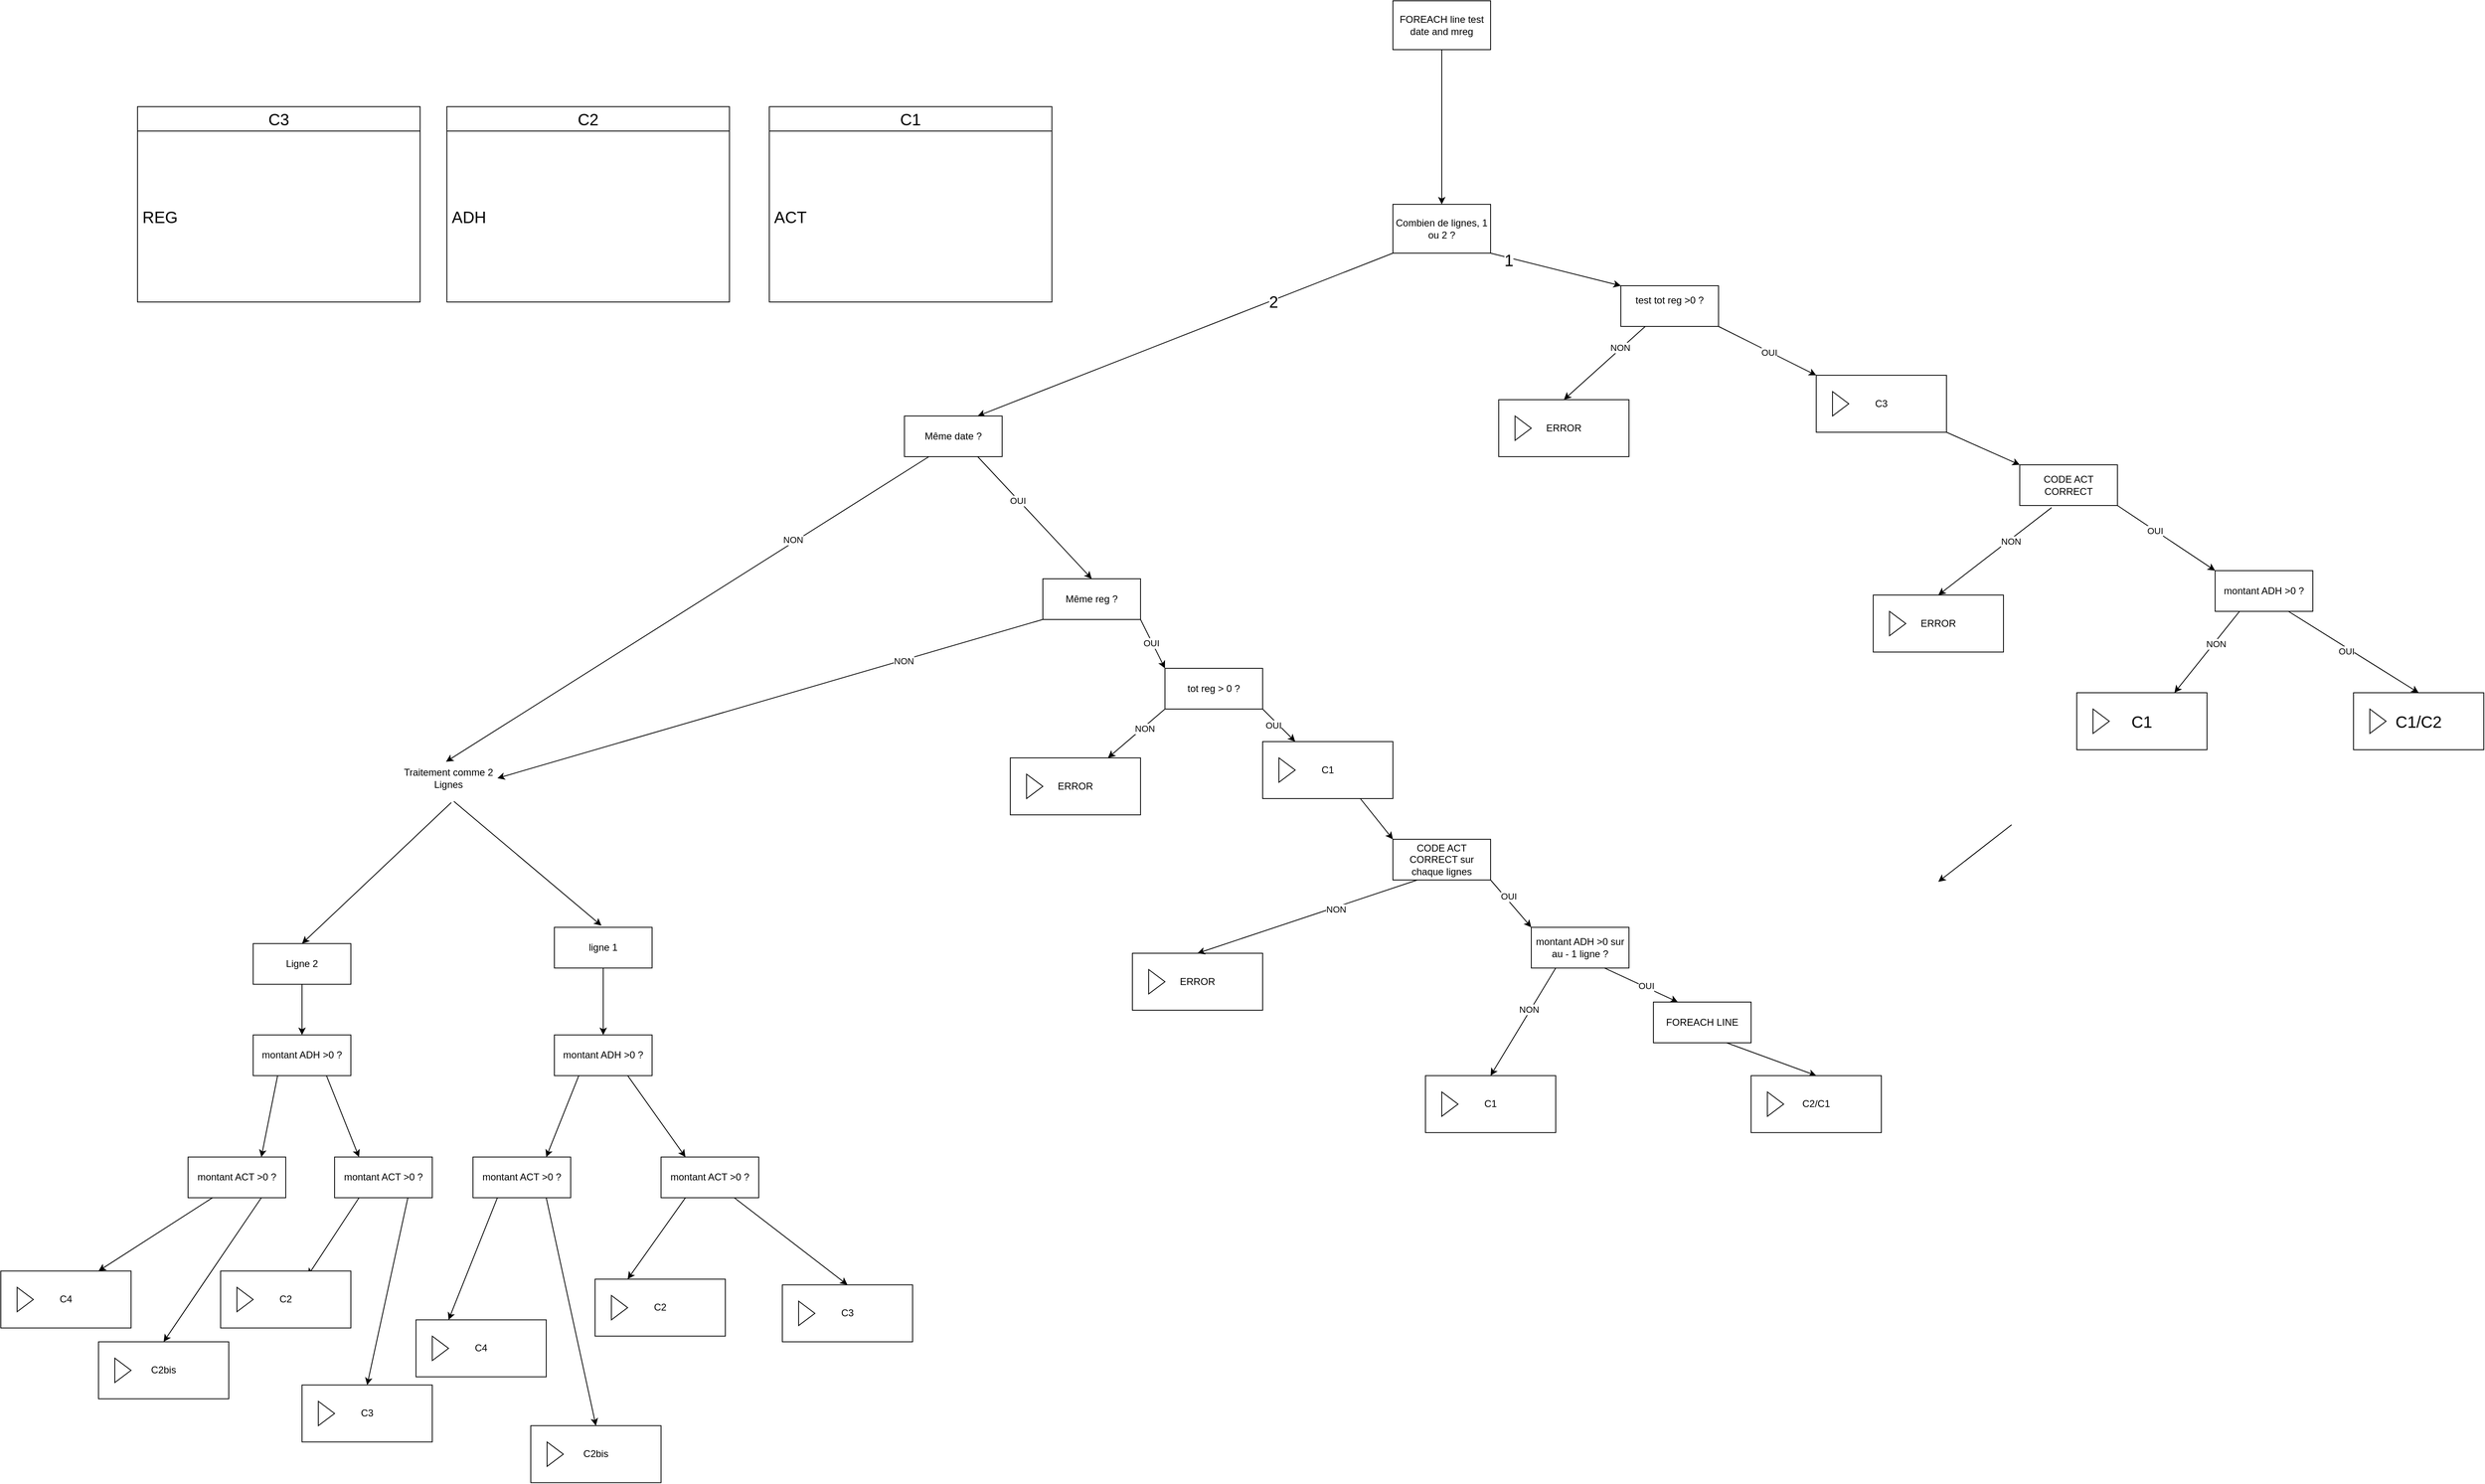 <mxfile version="27.1.6">
  <diagram name="Page-1" id="OEwQ7DR9d7gLu-CYRtbG">
    <mxGraphModel dx="4733" dy="1456" grid="1" gridSize="10" guides="1" tooltips="1" connect="1" arrows="1" fold="1" page="1" pageScale="1" pageWidth="1169" pageHeight="827" background="none" math="0" shadow="0">
      <root>
        <mxCell id="0" />
        <mxCell id="1" parent="0" />
        <mxCell id="BN8fjITRdAaJ6UBTvMnP-1" value="Combien de lignes, 1 ou 2 ?" style="rounded=0;whiteSpace=wrap;html=1;fillColor=default;" parent="1" vertex="1">
          <mxGeometry x="-750" y="-480" width="120" height="60" as="geometry" />
        </mxCell>
        <mxCell id="BN8fjITRdAaJ6UBTvMnP-2" value="" style="endArrow=classic;html=1;rounded=0;exitX=0;exitY=1;exitDx=0;exitDy=0;entryX=0.75;entryY=0;entryDx=0;entryDy=0;" parent="1" source="BN8fjITRdAaJ6UBTvMnP-1" target="BN8fjITRdAaJ6UBTvMnP-6" edge="1">
          <mxGeometry width="50" height="50" relative="1" as="geometry">
            <mxPoint x="-1050" y="-270" as="sourcePoint" />
            <mxPoint x="-340" y="130" as="targetPoint" />
            <Array as="points" />
          </mxGeometry>
        </mxCell>
        <mxCell id="rtwAfSdZ0xiVFZLT_gMv-123" value="2" style="edgeLabel;html=1;align=center;verticalAlign=middle;resizable=0;points=[];fontFamily=Helvetica;fontSize=20;fontColor=default;labelBackgroundColor=default;fillColor=none;gradientColor=none;" vertex="1" connectable="0" parent="BN8fjITRdAaJ6UBTvMnP-2">
          <mxGeometry x="-0.421" y="1" relative="1" as="geometry">
            <mxPoint as="offset" />
          </mxGeometry>
        </mxCell>
        <mxCell id="BN8fjITRdAaJ6UBTvMnP-6" value="Même date ?" style="rounded=0;whiteSpace=wrap;html=1;" parent="1" vertex="1">
          <mxGeometry x="-1350" y="-220" width="120" height="50" as="geometry" />
        </mxCell>
        <mxCell id="BN8fjITRdAaJ6UBTvMnP-13" value="Traitement comme 2 Lignes" style="text;strokeColor=none;fillColor=none;align=center;verticalAlign=middle;spacingLeft=4;spacingRight=4;overflow=hidden;points=[[0,0.5],[1,0.5]];portConstraint=eastwest;rotatable=0;whiteSpace=wrap;html=1;" parent="1" vertex="1">
          <mxGeometry x="-1970" y="200" width="120" height="50" as="geometry" />
        </mxCell>
        <mxCell id="BN8fjITRdAaJ6UBTvMnP-18" value="Même reg ?" style="rounded=0;whiteSpace=wrap;html=1;" parent="1" vertex="1">
          <mxGeometry x="-1180" y="-20" width="120" height="50" as="geometry" />
        </mxCell>
        <mxCell id="BN8fjITRdAaJ6UBTvMnP-23" value="" style="endArrow=classic;html=1;rounded=0;exitX=1;exitY=1;exitDx=0;exitDy=0;entryX=0;entryY=0;entryDx=0;entryDy=0;" parent="1" source="rtwAfSdZ0xiVFZLT_gMv-145" target="BN8fjITRdAaJ6UBTvMnP-106" edge="1">
          <mxGeometry width="50" height="50" relative="1" as="geometry">
            <mxPoint x="-373" y="-280" as="sourcePoint" />
            <mxPoint x="409.36" y="52.2" as="targetPoint" />
          </mxGeometry>
        </mxCell>
        <mxCell id="rtwAfSdZ0xiVFZLT_gMv-154" value="OUI" style="edgeLabel;html=1;align=center;verticalAlign=middle;resizable=0;points=[];fontFamily=Helvetica;fontSize=11;fontColor=default;labelBackgroundColor=default;fillColor=none;gradientColor=none;" vertex="1" connectable="0" parent="BN8fjITRdAaJ6UBTvMnP-23">
          <mxGeometry x="-0.233" relative="1" as="geometry">
            <mxPoint as="offset" />
          </mxGeometry>
        </mxCell>
        <mxCell id="BN8fjITRdAaJ6UBTvMnP-106" value="montant ADH &amp;gt;0 ?" style="rounded=0;whiteSpace=wrap;html=1;" parent="1" vertex="1">
          <mxGeometry x="260.0" y="-30.0" width="120" height="50" as="geometry" />
        </mxCell>
        <mxCell id="BN8fjITRdAaJ6UBTvMnP-147" value="" style="endArrow=classic;html=1;rounded=0;exitX=0.75;exitY=1;exitDx=0;exitDy=0;entryX=0.5;entryY=0;entryDx=0;entryDy=0;" parent="1" source="BN8fjITRdAaJ6UBTvMnP-106" target="BN8fjITRdAaJ6UBTvMnP-216" edge="1">
          <mxGeometry width="50" height="50" relative="1" as="geometry">
            <mxPoint x="920" y="340" as="sourcePoint" />
            <mxPoint x="970" y="367.8" as="targetPoint" />
          </mxGeometry>
        </mxCell>
        <mxCell id="rtwAfSdZ0xiVFZLT_gMv-119" value="OUI" style="edgeLabel;html=1;align=center;verticalAlign=middle;resizable=0;points=[];fontFamily=Helvetica;fontSize=11;fontColor=default;labelBackgroundColor=default;fillColor=none;gradientColor=none;" vertex="1" connectable="0" parent="BN8fjITRdAaJ6UBTvMnP-147">
          <mxGeometry x="-0.085" y="-5" relative="1" as="geometry">
            <mxPoint y="-1" as="offset" />
          </mxGeometry>
        </mxCell>
        <mxCell id="BN8fjITRdAaJ6UBTvMnP-154" value="" style="endArrow=classic;html=1;rounded=0;exitX=0.25;exitY=1;exitDx=0;exitDy=0;entryX=0.75;entryY=0;entryDx=0;entryDy=0;" parent="1" source="BN8fjITRdAaJ6UBTvMnP-106" target="rtwAfSdZ0xiVFZLT_gMv-105" edge="1">
          <mxGeometry width="50" height="50" relative="1" as="geometry">
            <mxPoint x="699.36" y="340" as="sourcePoint" />
            <mxPoint x="660" y="372.2" as="targetPoint" />
          </mxGeometry>
        </mxCell>
        <mxCell id="rtwAfSdZ0xiVFZLT_gMv-118" value="NON" style="edgeLabel;html=1;align=center;verticalAlign=middle;resizable=0;points=[];fontFamily=Helvetica;fontSize=11;fontColor=default;labelBackgroundColor=default;fillColor=none;gradientColor=none;" vertex="1" connectable="0" parent="BN8fjITRdAaJ6UBTvMnP-154">
          <mxGeometry x="-0.22" y="3" relative="1" as="geometry">
            <mxPoint y="-1" as="offset" />
          </mxGeometry>
        </mxCell>
        <mxCell id="BN8fjITRdAaJ6UBTvMnP-164" value="" style="endArrow=classic;html=1;rounded=0;exitX=0.25;exitY=1;exitDx=0;exitDy=0;entryX=0.75;entryY=0;entryDx=0;entryDy=0;" parent="1" source="BN8fjITRdAaJ6UBTvMnP-165" edge="1">
          <mxGeometry width="50" height="50" relative="1" as="geometry">
            <mxPoint x="10" y="282.2" as="sourcePoint" />
            <mxPoint x="-80" y="352.2" as="targetPoint" />
          </mxGeometry>
        </mxCell>
        <mxCell id="BN8fjITRdAaJ6UBTvMnP-194" value="montant ADH &amp;gt;0 sur au - 1 ligne ?" style="rounded=0;whiteSpace=wrap;html=1;" parent="1" vertex="1">
          <mxGeometry x="-580.0" y="408.15" width="120" height="50" as="geometry" />
        </mxCell>
        <mxCell id="BN8fjITRdAaJ6UBTvMnP-195" value="FOREACH LINE" style="rounded=0;whiteSpace=wrap;html=1;" parent="1" vertex="1">
          <mxGeometry x="-430.0" y="500" width="120" height="50" as="geometry" />
        </mxCell>
        <mxCell id="BN8fjITRdAaJ6UBTvMnP-196" value="" style="endArrow=classic;html=1;rounded=0;exitX=0.75;exitY=1;exitDx=0;exitDy=0;entryX=0.25;entryY=0;entryDx=0;entryDy=0;" parent="1" source="BN8fjITRdAaJ6UBTvMnP-194" target="BN8fjITRdAaJ6UBTvMnP-195" edge="1">
          <mxGeometry width="50" height="50" relative="1" as="geometry">
            <mxPoint x="-1070.64" y="477.8" as="sourcePoint" />
            <mxPoint x="-1020.64" y="427.8" as="targetPoint" />
          </mxGeometry>
        </mxCell>
        <mxCell id="rtwAfSdZ0xiVFZLT_gMv-129" value="OUI" style="edgeLabel;html=1;align=center;verticalAlign=middle;resizable=0;points=[];fontFamily=Helvetica;fontSize=11;fontColor=default;labelBackgroundColor=default;fillColor=none;gradientColor=none;" vertex="1" connectable="0" parent="BN8fjITRdAaJ6UBTvMnP-196">
          <mxGeometry x="0.121" y="2" relative="1" as="geometry">
            <mxPoint as="offset" />
          </mxGeometry>
        </mxCell>
        <mxCell id="BN8fjITRdAaJ6UBTvMnP-202" value="" style="endArrow=classic;html=1;rounded=0;exitX=0.25;exitY=1;exitDx=0;exitDy=0;entryX=0.5;entryY=0;entryDx=0;entryDy=0;" parent="1" source="BN8fjITRdAaJ6UBTvMnP-194" target="BN8fjITRdAaJ6UBTvMnP-236" edge="1">
          <mxGeometry width="50" height="50" relative="1" as="geometry">
            <mxPoint x="-870" y="515.6" as="sourcePoint" />
            <mxPoint x="-730" y="400.0" as="targetPoint" />
          </mxGeometry>
        </mxCell>
        <mxCell id="rtwAfSdZ0xiVFZLT_gMv-130" value="NON" style="edgeLabel;html=1;align=center;verticalAlign=middle;resizable=0;points=[];fontFamily=Helvetica;fontSize=11;fontColor=default;labelBackgroundColor=default;fillColor=none;gradientColor=none;" vertex="1" connectable="0" parent="BN8fjITRdAaJ6UBTvMnP-202">
          <mxGeometry x="-0.22" y="-2" relative="1" as="geometry">
            <mxPoint as="offset" />
          </mxGeometry>
        </mxCell>
        <mxCell id="BN8fjITRdAaJ6UBTvMnP-205" value="" style="endArrow=classic;html=1;rounded=0;exitX=0.75;exitY=1;exitDx=0;exitDy=0;entryX=0.5;entryY=0;entryDx=0;entryDy=0;" parent="1" source="BN8fjITRdAaJ6UBTvMnP-195" target="BN8fjITRdAaJ6UBTvMnP-234" edge="1">
          <mxGeometry width="50" height="50" relative="1" as="geometry">
            <mxPoint x="-730" y="605.6" as="sourcePoint" />
            <mxPoint x="-670" y="645.6" as="targetPoint" />
          </mxGeometry>
        </mxCell>
        <mxCell id="BN8fjITRdAaJ6UBTvMnP-214" value="" style="endArrow=classic;html=1;rounded=0;exitX=1;exitY=1;exitDx=0;exitDy=0;entryX=0;entryY=0;entryDx=0;entryDy=0;" parent="1" source="rtwAfSdZ0xiVFZLT_gMv-168" target="BN8fjITRdAaJ6UBTvMnP-194" edge="1">
          <mxGeometry width="50" height="50" relative="1" as="geometry">
            <mxPoint x="-700" y="300" as="sourcePoint" />
            <mxPoint x="-520" y="180" as="targetPoint" />
          </mxGeometry>
        </mxCell>
        <mxCell id="rtwAfSdZ0xiVFZLT_gMv-176" value="OUI" style="edgeLabel;html=1;align=center;verticalAlign=middle;resizable=0;points=[];fontFamily=Helvetica;fontSize=11;fontColor=default;labelBackgroundColor=default;fillColor=none;gradientColor=none;" vertex="1" connectable="0" parent="BN8fjITRdAaJ6UBTvMnP-214">
          <mxGeometry x="-0.245" y="4" relative="1" as="geometry">
            <mxPoint as="offset" />
          </mxGeometry>
        </mxCell>
        <mxCell id="BN8fjITRdAaJ6UBTvMnP-216" value="&lt;font style=&quot;font-size: 20px;&quot;&gt;C1/C2&lt;/font&gt;" style="html=1;whiteSpace=wrap;container=1;recursiveResize=0;collapsible=0;" parent="1" vertex="1">
          <mxGeometry x="430" y="120.0" width="160" height="70" as="geometry" />
        </mxCell>
        <mxCell id="BN8fjITRdAaJ6UBTvMnP-217" value="" style="triangle;html=1;whiteSpace=wrap;" parent="BN8fjITRdAaJ6UBTvMnP-216" vertex="1">
          <mxGeometry x="20" y="20" width="20" height="30" as="geometry" />
        </mxCell>
        <mxCell id="BN8fjITRdAaJ6UBTvMnP-234" value="C2/C1" style="html=1;whiteSpace=wrap;container=1;recursiveResize=0;collapsible=0;" parent="1" vertex="1">
          <mxGeometry x="-310" y="590.35" width="160" height="70" as="geometry" />
        </mxCell>
        <mxCell id="BN8fjITRdAaJ6UBTvMnP-235" value="" style="triangle;html=1;whiteSpace=wrap;" parent="BN8fjITRdAaJ6UBTvMnP-234" vertex="1">
          <mxGeometry x="20" y="20" width="20" height="30" as="geometry" />
        </mxCell>
        <mxCell id="BN8fjITRdAaJ6UBTvMnP-236" value="C1" style="html=1;whiteSpace=wrap;container=1;recursiveResize=0;collapsible=0;" parent="1" vertex="1">
          <mxGeometry x="-710" y="590.35" width="160" height="70" as="geometry" />
        </mxCell>
        <mxCell id="BN8fjITRdAaJ6UBTvMnP-237" value="" style="triangle;html=1;whiteSpace=wrap;" parent="BN8fjITRdAaJ6UBTvMnP-236" vertex="1">
          <mxGeometry x="20" y="20" width="20" height="30" as="geometry" />
        </mxCell>
        <mxCell id="BN8fjITRdAaJ6UBTvMnP-275" value="" style="endArrow=classic;html=1;rounded=0;exitX=0.75;exitY=1;exitDx=0;exitDy=0;entryX=0.5;entryY=0;entryDx=0;entryDy=0;" parent="1" source="BN8fjITRdAaJ6UBTvMnP-6" target="BN8fjITRdAaJ6UBTvMnP-18" edge="1">
          <mxGeometry width="50" height="50" relative="1" as="geometry">
            <mxPoint x="-2010" y="52" as="sourcePoint" />
            <mxPoint x="-1570" y="77.2" as="targetPoint" />
          </mxGeometry>
        </mxCell>
        <mxCell id="rtwAfSdZ0xiVFZLT_gMv-165" value="OUI" style="edgeLabel;html=1;align=center;verticalAlign=middle;resizable=0;points=[];fontFamily=Helvetica;fontSize=11;fontColor=default;labelBackgroundColor=default;fillColor=none;gradientColor=none;" vertex="1" connectable="0" parent="BN8fjITRdAaJ6UBTvMnP-275">
          <mxGeometry x="-0.299" y="-1" relative="1" as="geometry">
            <mxPoint as="offset" />
          </mxGeometry>
        </mxCell>
        <mxCell id="rtwAfSdZ0xiVFZLT_gMv-2" value="" style="endArrow=classic;html=1;rounded=0;exitX=0;exitY=1;exitDx=0;exitDy=0;entryX=1;entryY=0.5;entryDx=0;entryDy=0;" edge="1" parent="1" source="BN8fjITRdAaJ6UBTvMnP-18" target="BN8fjITRdAaJ6UBTvMnP-13">
          <mxGeometry width="50" height="50" relative="1" as="geometry">
            <mxPoint x="-1090" y="190" as="sourcePoint" />
            <mxPoint x="-1980.96" y="210.02" as="targetPoint" />
          </mxGeometry>
        </mxCell>
        <mxCell id="rtwAfSdZ0xiVFZLT_gMv-128" value="NON" style="edgeLabel;html=1;align=center;verticalAlign=middle;resizable=0;points=[];fontFamily=Helvetica;fontSize=11;fontColor=default;labelBackgroundColor=default;fillColor=none;gradientColor=none;" vertex="1" connectable="0" parent="rtwAfSdZ0xiVFZLT_gMv-2">
          <mxGeometry x="-0.488" y="1" relative="1" as="geometry">
            <mxPoint as="offset" />
          </mxGeometry>
        </mxCell>
        <mxCell id="rtwAfSdZ0xiVFZLT_gMv-44" value="" style="endArrow=classic;html=1;rounded=0;entryX=0.482;entryY=-0.041;entryDx=0;entryDy=0;entryPerimeter=0;exitX=0.554;exitY=1.068;exitDx=0;exitDy=0;exitPerimeter=0;" edge="1" parent="1" target="rtwAfSdZ0xiVFZLT_gMv-62" source="BN8fjITRdAaJ6UBTvMnP-13">
          <mxGeometry width="50" height="50" relative="1" as="geometry">
            <mxPoint x="-1308.2" y="283.75" as="sourcePoint" />
            <mxPoint x="-1890" y="300.35" as="targetPoint" />
          </mxGeometry>
        </mxCell>
        <mxCell id="rtwAfSdZ0xiVFZLT_gMv-45" value="montant ADH &amp;gt;0 ?" style="rounded=0;whiteSpace=wrap;html=1;" vertex="1" parent="1">
          <mxGeometry x="-1780" y="540.35" width="120" height="50" as="geometry" />
        </mxCell>
        <mxCell id="rtwAfSdZ0xiVFZLT_gMv-46" value="&lt;div&gt;montant ACT &amp;gt;0 ?&lt;/div&gt;" style="rounded=0;whiteSpace=wrap;html=1;" vertex="1" parent="1">
          <mxGeometry x="-1649" y="690.35" width="120" height="50" as="geometry" />
        </mxCell>
        <mxCell id="rtwAfSdZ0xiVFZLT_gMv-47" value="" style="endArrow=classic;html=1;rounded=0;exitX=0.75;exitY=1;exitDx=0;exitDy=0;entryX=0.25;entryY=0;entryDx=0;entryDy=0;" edge="1" parent="1" source="rtwAfSdZ0xiVFZLT_gMv-45" target="rtwAfSdZ0xiVFZLT_gMv-46">
          <mxGeometry width="50" height="50" relative="1" as="geometry">
            <mxPoint x="-1761" y="1205.95" as="sourcePoint" />
            <mxPoint x="-1711" y="1155.95" as="targetPoint" />
          </mxGeometry>
        </mxCell>
        <mxCell id="rtwAfSdZ0xiVFZLT_gMv-48" value="" style="endArrow=classic;html=1;rounded=0;exitX=0.75;exitY=1;exitDx=0;exitDy=0;entryX=0.5;entryY=0;entryDx=0;entryDy=0;" edge="1" parent="1" source="rtwAfSdZ0xiVFZLT_gMv-46" target="rtwAfSdZ0xiVFZLT_gMv-54">
          <mxGeometry width="50" height="50" relative="1" as="geometry">
            <mxPoint x="-1450.0" y="1165.95" as="sourcePoint" />
            <mxPoint x="-1320" y="1140.35" as="targetPoint" />
          </mxGeometry>
        </mxCell>
        <mxCell id="rtwAfSdZ0xiVFZLT_gMv-49" value="" style="endArrow=classic;html=1;rounded=0;exitX=0.25;exitY=1;exitDx=0;exitDy=0;entryX=0.25;entryY=0;entryDx=0;entryDy=0;" edge="1" parent="1" source="rtwAfSdZ0xiVFZLT_gMv-46" target="rtwAfSdZ0xiVFZLT_gMv-56">
          <mxGeometry width="50" height="50" relative="1" as="geometry">
            <mxPoint x="-1571" y="1178.15" as="sourcePoint" />
            <mxPoint x="-1490" y="1120.35" as="targetPoint" />
          </mxGeometry>
        </mxCell>
        <mxCell id="rtwAfSdZ0xiVFZLT_gMv-50" value="&lt;div&gt;montant ACT &amp;gt;0 ?&lt;/div&gt;" style="rounded=0;whiteSpace=wrap;html=1;" vertex="1" parent="1">
          <mxGeometry x="-1880" y="690.35" width="120" height="50" as="geometry" />
        </mxCell>
        <mxCell id="rtwAfSdZ0xiVFZLT_gMv-51" value="" style="endArrow=classic;html=1;rounded=0;exitX=0.75;exitY=1;exitDx=0;exitDy=0;entryX=0.5;entryY=0;entryDx=0;entryDy=0;" edge="1" parent="1" source="rtwAfSdZ0xiVFZLT_gMv-50" target="rtwAfSdZ0xiVFZLT_gMv-58">
          <mxGeometry width="50" height="50" relative="1" as="geometry">
            <mxPoint x="-1711" y="1205.95" as="sourcePoint" />
            <mxPoint x="-1660" y="1170.35" as="targetPoint" />
          </mxGeometry>
        </mxCell>
        <mxCell id="rtwAfSdZ0xiVFZLT_gMv-52" value="" style="endArrow=classic;html=1;rounded=0;exitX=0.25;exitY=1;exitDx=0;exitDy=0;entryX=0.25;entryY=0;entryDx=0;entryDy=0;" edge="1" parent="1" source="rtwAfSdZ0xiVFZLT_gMv-50" target="rtwAfSdZ0xiVFZLT_gMv-60">
          <mxGeometry width="50" height="50" relative="1" as="geometry">
            <mxPoint x="-1821" y="1178.15" as="sourcePoint" />
            <mxPoint x="-1840" y="1180.35" as="targetPoint" />
          </mxGeometry>
        </mxCell>
        <mxCell id="rtwAfSdZ0xiVFZLT_gMv-53" value="" style="endArrow=classic;html=1;rounded=0;exitX=0.25;exitY=1;exitDx=0;exitDy=0;entryX=0.75;entryY=0;entryDx=0;entryDy=0;" edge="1" parent="1" source="rtwAfSdZ0xiVFZLT_gMv-45" target="rtwAfSdZ0xiVFZLT_gMv-50">
          <mxGeometry width="50" height="50" relative="1" as="geometry">
            <mxPoint x="-1690" y="1058.15" as="sourcePoint" />
            <mxPoint x="-1730" y="1166.15" as="targetPoint" />
          </mxGeometry>
        </mxCell>
        <mxCell id="rtwAfSdZ0xiVFZLT_gMv-54" value="C3" style="html=1;whiteSpace=wrap;container=1;recursiveResize=0;collapsible=0;" vertex="1" parent="1">
          <mxGeometry x="-1500" y="847.35" width="160" height="70" as="geometry" />
        </mxCell>
        <mxCell id="rtwAfSdZ0xiVFZLT_gMv-55" value="" style="triangle;html=1;whiteSpace=wrap;" vertex="1" parent="rtwAfSdZ0xiVFZLT_gMv-54">
          <mxGeometry x="20" y="20" width="20" height="30" as="geometry" />
        </mxCell>
        <mxCell id="rtwAfSdZ0xiVFZLT_gMv-56" value="C2" style="html=1;whiteSpace=wrap;container=1;recursiveResize=0;collapsible=0;" vertex="1" parent="1">
          <mxGeometry x="-1730" y="840.35" width="160" height="70" as="geometry" />
        </mxCell>
        <mxCell id="rtwAfSdZ0xiVFZLT_gMv-57" value="" style="triangle;html=1;whiteSpace=wrap;" vertex="1" parent="rtwAfSdZ0xiVFZLT_gMv-56">
          <mxGeometry x="20" y="20" width="20" height="30" as="geometry" />
        </mxCell>
        <mxCell id="rtwAfSdZ0xiVFZLT_gMv-58" value="C2bis" style="html=1;whiteSpace=wrap;container=1;recursiveResize=0;collapsible=0;" vertex="1" parent="1">
          <mxGeometry x="-1809" y="1020.35" width="160" height="70" as="geometry" />
        </mxCell>
        <mxCell id="rtwAfSdZ0xiVFZLT_gMv-59" value="" style="triangle;html=1;whiteSpace=wrap;" vertex="1" parent="rtwAfSdZ0xiVFZLT_gMv-58">
          <mxGeometry x="20" y="20" width="20" height="30" as="geometry" />
        </mxCell>
        <mxCell id="rtwAfSdZ0xiVFZLT_gMv-60" value="C4" style="html=1;whiteSpace=wrap;container=1;recursiveResize=0;collapsible=0;" vertex="1" parent="1">
          <mxGeometry x="-1950" y="890.35" width="160" height="70" as="geometry" />
        </mxCell>
        <mxCell id="rtwAfSdZ0xiVFZLT_gMv-61" value="" style="triangle;html=1;whiteSpace=wrap;" vertex="1" parent="rtwAfSdZ0xiVFZLT_gMv-60">
          <mxGeometry x="20" y="20" width="20" height="30" as="geometry" />
        </mxCell>
        <mxCell id="rtwAfSdZ0xiVFZLT_gMv-62" value="ligne 1" style="rounded=0;whiteSpace=wrap;html=1;" vertex="1" parent="1">
          <mxGeometry x="-1780" y="408.15" width="120" height="50" as="geometry" />
        </mxCell>
        <mxCell id="rtwAfSdZ0xiVFZLT_gMv-63" value="Ligne 2" style="rounded=0;whiteSpace=wrap;html=1;" vertex="1" parent="1">
          <mxGeometry x="-2150" y="428.15" width="120" height="50" as="geometry" />
        </mxCell>
        <mxCell id="rtwAfSdZ0xiVFZLT_gMv-64" value="" style="endArrow=classic;html=1;rounded=0;exitX=0.528;exitY=1.098;exitDx=0;exitDy=0;entryX=0.5;entryY=0;entryDx=0;entryDy=0;exitPerimeter=0;" edge="1" parent="1" target="rtwAfSdZ0xiVFZLT_gMv-63" source="BN8fjITRdAaJ6UBTvMnP-13">
          <mxGeometry width="50" height="50" relative="1" as="geometry">
            <mxPoint x="-1311.2" y="282.2" as="sourcePoint" />
            <mxPoint x="-1990" y="372.55" as="targetPoint" />
          </mxGeometry>
        </mxCell>
        <mxCell id="rtwAfSdZ0xiVFZLT_gMv-65" value="" style="endArrow=classic;html=1;rounded=0;exitX=0.5;exitY=1;exitDx=0;exitDy=0;entryX=0.5;entryY=0;entryDx=0;entryDy=0;" edge="1" parent="1" source="rtwAfSdZ0xiVFZLT_gMv-62" target="rtwAfSdZ0xiVFZLT_gMv-45">
          <mxGeometry width="50" height="50" relative="1" as="geometry">
            <mxPoint x="-1798" y="490.35" as="sourcePoint" />
            <mxPoint x="-1890" y="560.35" as="targetPoint" />
          </mxGeometry>
        </mxCell>
        <mxCell id="rtwAfSdZ0xiVFZLT_gMv-66" value="" style="endArrow=classic;html=1;rounded=0;exitX=0.5;exitY=1;exitDx=0;exitDy=0;entryX=0.5;entryY=0;entryDx=0;entryDy=0;" edge="1" parent="1" source="rtwAfSdZ0xiVFZLT_gMv-63" target="rtwAfSdZ0xiVFZLT_gMv-67">
          <mxGeometry width="50" height="50" relative="1" as="geometry">
            <mxPoint x="-2018" y="488.15" as="sourcePoint" />
            <mxPoint x="-2090" y="558.15" as="targetPoint" />
          </mxGeometry>
        </mxCell>
        <mxCell id="rtwAfSdZ0xiVFZLT_gMv-67" value="montant ADH &amp;gt;0 ?" style="rounded=0;whiteSpace=wrap;html=1;" vertex="1" parent="1">
          <mxGeometry x="-2150" y="540.35" width="120" height="50" as="geometry" />
        </mxCell>
        <mxCell id="rtwAfSdZ0xiVFZLT_gMv-68" value="&lt;div&gt;montant ACT &amp;gt;0 ?&lt;/div&gt;" style="rounded=0;whiteSpace=wrap;html=1;" vertex="1" parent="1">
          <mxGeometry x="-2050" y="690.35" width="120" height="50" as="geometry" />
        </mxCell>
        <mxCell id="rtwAfSdZ0xiVFZLT_gMv-69" value="" style="endArrow=classic;html=1;rounded=0;exitX=0.75;exitY=1;exitDx=0;exitDy=0;entryX=0.25;entryY=0;entryDx=0;entryDy=0;" edge="1" parent="1" source="rtwAfSdZ0xiVFZLT_gMv-67" target="rtwAfSdZ0xiVFZLT_gMv-68">
          <mxGeometry width="50" height="50" relative="1" as="geometry">
            <mxPoint x="-2241" y="1385.95" as="sourcePoint" />
            <mxPoint x="-2191" y="1335.95" as="targetPoint" />
          </mxGeometry>
        </mxCell>
        <mxCell id="rtwAfSdZ0xiVFZLT_gMv-70" value="" style="endArrow=classic;html=1;rounded=0;exitX=0.75;exitY=1;exitDx=0;exitDy=0;entryX=0.5;entryY=0;entryDx=0;entryDy=0;" edge="1" parent="1" source="rtwAfSdZ0xiVFZLT_gMv-68" target="rtwAfSdZ0xiVFZLT_gMv-76">
          <mxGeometry width="50" height="50" relative="1" as="geometry">
            <mxPoint x="-1930.0" y="1345.95" as="sourcePoint" />
            <mxPoint x="-1800" y="1320.35" as="targetPoint" />
          </mxGeometry>
        </mxCell>
        <mxCell id="rtwAfSdZ0xiVFZLT_gMv-71" value="" style="endArrow=classic;html=1;rounded=0;exitX=0.25;exitY=1;exitDx=0;exitDy=0;entryX=0.67;entryY=0.081;entryDx=0;entryDy=0;entryPerimeter=0;" edge="1" parent="1" source="rtwAfSdZ0xiVFZLT_gMv-68" target="rtwAfSdZ0xiVFZLT_gMv-78">
          <mxGeometry width="50" height="50" relative="1" as="geometry">
            <mxPoint x="-2051" y="1358.15" as="sourcePoint" />
            <mxPoint x="-1970" y="1300.35" as="targetPoint" />
          </mxGeometry>
        </mxCell>
        <mxCell id="rtwAfSdZ0xiVFZLT_gMv-72" value="&lt;div&gt;montant ACT &amp;gt;0 ?&lt;/div&gt;" style="rounded=0;whiteSpace=wrap;html=1;" vertex="1" parent="1">
          <mxGeometry x="-2230" y="690.35" width="120" height="50" as="geometry" />
        </mxCell>
        <mxCell id="rtwAfSdZ0xiVFZLT_gMv-73" value="" style="endArrow=classic;html=1;rounded=0;exitX=0.75;exitY=1;exitDx=0;exitDy=0;entryX=0.5;entryY=0;entryDx=0;entryDy=0;" edge="1" parent="1" source="rtwAfSdZ0xiVFZLT_gMv-72" target="rtwAfSdZ0xiVFZLT_gMv-80">
          <mxGeometry width="50" height="50" relative="1" as="geometry">
            <mxPoint x="-2191" y="1385.95" as="sourcePoint" />
            <mxPoint x="-2140" y="1350.35" as="targetPoint" />
          </mxGeometry>
        </mxCell>
        <mxCell id="rtwAfSdZ0xiVFZLT_gMv-74" value="" style="endArrow=classic;html=1;rounded=0;exitX=0.25;exitY=1;exitDx=0;exitDy=0;entryX=0.75;entryY=0;entryDx=0;entryDy=0;" edge="1" parent="1" source="rtwAfSdZ0xiVFZLT_gMv-72" target="rtwAfSdZ0xiVFZLT_gMv-82">
          <mxGeometry width="50" height="50" relative="1" as="geometry">
            <mxPoint x="-2301" y="1358.15" as="sourcePoint" />
            <mxPoint x="-2320" y="1360.35" as="targetPoint" />
          </mxGeometry>
        </mxCell>
        <mxCell id="rtwAfSdZ0xiVFZLT_gMv-75" value="" style="endArrow=classic;html=1;rounded=0;exitX=0.25;exitY=1;exitDx=0;exitDy=0;entryX=0.75;entryY=0;entryDx=0;entryDy=0;" edge="1" parent="1" source="rtwAfSdZ0xiVFZLT_gMv-67" target="rtwAfSdZ0xiVFZLT_gMv-72">
          <mxGeometry width="50" height="50" relative="1" as="geometry">
            <mxPoint x="-2170" y="1238.15" as="sourcePoint" />
            <mxPoint x="-2210" y="1346.15" as="targetPoint" />
          </mxGeometry>
        </mxCell>
        <mxCell id="rtwAfSdZ0xiVFZLT_gMv-76" value="C3" style="html=1;whiteSpace=wrap;container=1;recursiveResize=0;collapsible=0;" vertex="1" parent="1">
          <mxGeometry x="-2090" y="970.35" width="160" height="70" as="geometry" />
        </mxCell>
        <mxCell id="rtwAfSdZ0xiVFZLT_gMv-77" value="" style="triangle;html=1;whiteSpace=wrap;" vertex="1" parent="rtwAfSdZ0xiVFZLT_gMv-76">
          <mxGeometry x="20" y="20" width="20" height="30" as="geometry" />
        </mxCell>
        <mxCell id="rtwAfSdZ0xiVFZLT_gMv-78" value="C2" style="html=1;whiteSpace=wrap;container=1;recursiveResize=0;collapsible=0;" vertex="1" parent="1">
          <mxGeometry x="-2190" y="830.35" width="160" height="70" as="geometry" />
        </mxCell>
        <mxCell id="rtwAfSdZ0xiVFZLT_gMv-79" value="" style="triangle;html=1;whiteSpace=wrap;" vertex="1" parent="rtwAfSdZ0xiVFZLT_gMv-78">
          <mxGeometry x="20" y="20" width="20" height="30" as="geometry" />
        </mxCell>
        <mxCell id="rtwAfSdZ0xiVFZLT_gMv-80" value="C2bis" style="html=1;whiteSpace=wrap;container=1;recursiveResize=0;collapsible=0;" vertex="1" parent="1">
          <mxGeometry x="-2340" y="917.35" width="160" height="70" as="geometry" />
        </mxCell>
        <mxCell id="rtwAfSdZ0xiVFZLT_gMv-81" value="" style="triangle;html=1;whiteSpace=wrap;" vertex="1" parent="rtwAfSdZ0xiVFZLT_gMv-80">
          <mxGeometry x="20" y="20" width="20" height="30" as="geometry" />
        </mxCell>
        <mxCell id="rtwAfSdZ0xiVFZLT_gMv-82" value="C4" style="html=1;whiteSpace=wrap;container=1;recursiveResize=0;collapsible=0;" vertex="1" parent="1">
          <mxGeometry x="-2460" y="830.35" width="160" height="70" as="geometry" />
        </mxCell>
        <mxCell id="rtwAfSdZ0xiVFZLT_gMv-83" value="" style="triangle;html=1;whiteSpace=wrap;" vertex="1" parent="rtwAfSdZ0xiVFZLT_gMv-82">
          <mxGeometry x="20" y="20" width="20" height="30" as="geometry" />
        </mxCell>
        <mxCell id="rtwAfSdZ0xiVFZLT_gMv-100" value="ERROR" style="html=1;whiteSpace=wrap;container=1;recursiveResize=0;collapsible=0;" vertex="1" parent="1">
          <mxGeometry x="-160" width="160" height="70" as="geometry" />
        </mxCell>
        <mxCell id="rtwAfSdZ0xiVFZLT_gMv-101" value="" style="triangle;html=1;whiteSpace=wrap;" vertex="1" parent="rtwAfSdZ0xiVFZLT_gMv-100">
          <mxGeometry x="20" y="20" width="20" height="30" as="geometry" />
        </mxCell>
        <mxCell id="rtwAfSdZ0xiVFZLT_gMv-105" value="&lt;div&gt;&lt;font style=&quot;font-size: 20px;&quot;&gt;C1&lt;/font&gt;&lt;/div&gt;" style="html=1;whiteSpace=wrap;container=1;recursiveResize=0;collapsible=0;" vertex="1" parent="1">
          <mxGeometry x="90" y="120" width="160" height="70" as="geometry" />
        </mxCell>
        <mxCell id="rtwAfSdZ0xiVFZLT_gMv-106" value="" style="triangle;html=1;whiteSpace=wrap;" vertex="1" parent="rtwAfSdZ0xiVFZLT_gMv-105">
          <mxGeometry x="20" y="20" width="20" height="30" as="geometry" />
        </mxCell>
        <mxCell id="rtwAfSdZ0xiVFZLT_gMv-141" style="edgeStyle=orthogonalEdgeStyle;rounded=0;orthogonalLoop=1;jettySize=auto;html=1;exitX=0.5;exitY=1;exitDx=0;exitDy=0;entryX=0.5;entryY=0;entryDx=0;entryDy=0;fontFamily=Helvetica;fontSize=11;fontColor=default;labelBackgroundColor=default;resizable=0;" edge="1" parent="1" source="rtwAfSdZ0xiVFZLT_gMv-124" target="BN8fjITRdAaJ6UBTvMnP-1">
          <mxGeometry relative="1" as="geometry" />
        </mxCell>
        <mxCell id="rtwAfSdZ0xiVFZLT_gMv-124" value="FOREACH line test date and mreg" style="rounded=0;whiteSpace=wrap;html=1;fillColor=default;" vertex="1" parent="1">
          <mxGeometry x="-750" y="-730" width="120" height="60" as="geometry" />
        </mxCell>
        <mxCell id="rtwAfSdZ0xiVFZLT_gMv-139" value="" style="endArrow=classic;html=1;rounded=0;exitX=1;exitY=1;exitDx=0;exitDy=0;entryX=0;entryY=0;entryDx=0;entryDy=0;" edge="1" parent="1" source="BN8fjITRdAaJ6UBTvMnP-1" target="rtwAfSdZ0xiVFZLT_gMv-137">
          <mxGeometry width="50" height="50" relative="1" as="geometry">
            <mxPoint x="-630" y="-420" as="sourcePoint" />
            <mxPoint x="730" y="238" as="targetPoint" />
          </mxGeometry>
        </mxCell>
        <mxCell id="rtwAfSdZ0xiVFZLT_gMv-140" value="&lt;div&gt;1&lt;/div&gt;" style="edgeLabel;html=1;align=center;verticalAlign=middle;resizable=0;points=[];fontFamily=Helvetica;fontSize=20;fontColor=default;labelBackgroundColor=default;fillColor=none;gradientColor=none;" vertex="1" connectable="0" parent="rtwAfSdZ0xiVFZLT_gMv-139">
          <mxGeometry x="-0.729" y="-2" relative="1" as="geometry">
            <mxPoint as="offset" />
          </mxGeometry>
        </mxCell>
        <mxCell id="rtwAfSdZ0xiVFZLT_gMv-137" value="&lt;div&gt;test tot reg &amp;gt;0 ?&lt;/div&gt;&lt;div&gt;&lt;br&gt;&lt;/div&gt;" style="rounded=0;whiteSpace=wrap;html=1;" vertex="1" parent="1">
          <mxGeometry x="-470" y="-380" width="120" height="50" as="geometry" />
        </mxCell>
        <mxCell id="rtwAfSdZ0xiVFZLT_gMv-146" value="" style="endArrow=classic;html=1;rounded=0;exitX=1;exitY=1;exitDx=0;exitDy=0;entryX=0;entryY=0;entryDx=0;entryDy=0;" edge="1" parent="1" source="rtwAfSdZ0xiVFZLT_gMv-157" target="rtwAfSdZ0xiVFZLT_gMv-145">
          <mxGeometry width="50" height="50" relative="1" as="geometry">
            <mxPoint x="-210" y="-210" as="sourcePoint" />
            <mxPoint x="730" y="238" as="targetPoint" />
          </mxGeometry>
        </mxCell>
        <mxCell id="rtwAfSdZ0xiVFZLT_gMv-145" value="CODE ACT CORRECT" style="rounded=0;whiteSpace=wrap;html=1;" vertex="1" parent="1">
          <mxGeometry x="20" y="-160" width="120" height="50" as="geometry" />
        </mxCell>
        <mxCell id="rtwAfSdZ0xiVFZLT_gMv-148" value="" style="endArrow=classic;html=1;rounded=0;exitX=0.326;exitY=1.051;exitDx=0;exitDy=0;entryX=0.5;entryY=0;entryDx=0;entryDy=0;exitPerimeter=0;" edge="1" parent="1" source="rtwAfSdZ0xiVFZLT_gMv-145" target="rtwAfSdZ0xiVFZLT_gMv-100">
          <mxGeometry width="50" height="50" relative="1" as="geometry">
            <mxPoint x="230" y="150" as="sourcePoint" />
            <mxPoint x="670" y="358" as="targetPoint" />
          </mxGeometry>
        </mxCell>
        <mxCell id="rtwAfSdZ0xiVFZLT_gMv-153" value="NON" style="edgeLabel;html=1;align=center;verticalAlign=middle;resizable=0;points=[];fontFamily=Helvetica;fontSize=11;fontColor=default;labelBackgroundColor=default;fillColor=none;gradientColor=none;" vertex="1" connectable="0" parent="rtwAfSdZ0xiVFZLT_gMv-148">
          <mxGeometry x="-0.253" y="2" relative="1" as="geometry">
            <mxPoint as="offset" />
          </mxGeometry>
        </mxCell>
        <mxCell id="rtwAfSdZ0xiVFZLT_gMv-149" value="ERROR" style="html=1;whiteSpace=wrap;container=1;recursiveResize=0;collapsible=0;" vertex="1" parent="1">
          <mxGeometry x="-620" y="-240" width="160" height="70" as="geometry" />
        </mxCell>
        <mxCell id="rtwAfSdZ0xiVFZLT_gMv-150" value="" style="triangle;html=1;whiteSpace=wrap;" vertex="1" parent="rtwAfSdZ0xiVFZLT_gMv-149">
          <mxGeometry x="20" y="20" width="20" height="30" as="geometry" />
        </mxCell>
        <mxCell id="rtwAfSdZ0xiVFZLT_gMv-151" value="" style="endArrow=classic;html=1;rounded=0;exitX=0.25;exitY=1;exitDx=0;exitDy=0;entryX=0.5;entryY=0;entryDx=0;entryDy=0;" edge="1" parent="1" source="rtwAfSdZ0xiVFZLT_gMv-137" target="rtwAfSdZ0xiVFZLT_gMv-149">
          <mxGeometry width="50" height="50" relative="1" as="geometry">
            <mxPoint x="-210" y="-70" as="sourcePoint" />
            <mxPoint x="170" y="120" as="targetPoint" />
          </mxGeometry>
        </mxCell>
        <mxCell id="rtwAfSdZ0xiVFZLT_gMv-152" value="NON" style="edgeLabel;html=1;align=center;verticalAlign=middle;resizable=0;points=[];fontFamily=Helvetica;fontSize=11;fontColor=default;labelBackgroundColor=default;fillColor=none;gradientColor=none;" vertex="1" connectable="0" parent="rtwAfSdZ0xiVFZLT_gMv-151">
          <mxGeometry x="-0.406" y="-2" relative="1" as="geometry">
            <mxPoint as="offset" />
          </mxGeometry>
        </mxCell>
        <mxCell id="BN8fjITRdAaJ6UBTvMnP-277" value="&lt;font style=&quot;font-size: 20px;&quot;&gt;C2&lt;/font&gt;" style="swimlane;fontStyle=0;childLayout=stackLayout;horizontal=1;startSize=30;horizontalStack=0;resizeParent=1;resizeParentMax=0;resizeLast=0;collapsible=1;marginBottom=0;whiteSpace=wrap;html=1;arcSize=20;autosize=0;autosizeGrid=1;fixedWidth=0;container=0;" parent="1" vertex="1">
          <mxGeometry x="-1912.06" y="-600" width="347.126" height="240" as="geometry" />
        </mxCell>
        <mxCell id="BN8fjITRdAaJ6UBTvMnP-278" value="&lt;font style=&quot;font-size: 20px;&quot;&gt;ADH&lt;span style=&quot;white-space: pre;&quot;&gt;&#x9;&lt;/span&gt;&lt;/font&gt;" style="text;strokeColor=none;fillColor=none;align=left;verticalAlign=middle;spacingLeft=4;spacingRight=4;overflow=hidden;points=[[0,0.5],[1,0.5]];portConstraint=eastwest;rotatable=0;whiteSpace=wrap;html=1;arcSize=20;autosize=0;autosizeGrid=1;fixedWidth=0;container=0;" parent="BN8fjITRdAaJ6UBTvMnP-277" vertex="1">
          <mxGeometry y="30" width="347.126" height="210" as="geometry" />
        </mxCell>
        <mxCell id="BN8fjITRdAaJ6UBTvMnP-281" value="&lt;font style=&quot;font-size: 20px;&quot;&gt;C1&lt;/font&gt;" style="swimlane;fontStyle=0;childLayout=stackLayout;horizontal=1;startSize=30;horizontalStack=0;resizeParent=1;resizeParentMax=0;resizeLast=0;collapsible=1;marginBottom=0;whiteSpace=wrap;html=1;direction=east;arcSize=20;autosize=0;autosizeGrid=1;fixedWidth=0;container=0;" parent="1" vertex="1">
          <mxGeometry x="-1516.001" y="-600" width="347.126" height="240" as="geometry">
            <mxRectangle x="850" y="930" width="70" height="40" as="alternateBounds" />
          </mxGeometry>
        </mxCell>
        <mxCell id="BN8fjITRdAaJ6UBTvMnP-285" value="&lt;font style=&quot;font-size: 20px;&quot;&gt;ACT&lt;span style=&quot;white-space: pre;&quot;&gt;&#x9;&lt;/span&gt;&lt;/font&gt;" style="text;strokeColor=none;fillColor=none;align=left;verticalAlign=middle;spacingLeft=4;spacingRight=4;overflow=hidden;points=[[0,0.5],[1,0.5]];portConstraint=eastwest;rotatable=0;whiteSpace=wrap;html=1;arcSize=20;autosize=0;autosizeGrid=1;fixedWidth=0;container=0;" parent="BN8fjITRdAaJ6UBTvMnP-281" vertex="1">
          <mxGeometry y="30" width="347.126" height="210" as="geometry" />
        </mxCell>
        <mxCell id="rtwAfSdZ0xiVFZLT_gMv-156" value="" style="group" vertex="1" connectable="0" parent="1">
          <mxGeometry x="-2292.062" y="-600" width="347.126" height="240" as="geometry" />
        </mxCell>
        <mxCell id="BN8fjITRdAaJ6UBTvMnP-291" value="&lt;font style=&quot;font-size: 20px;&quot;&gt;C3&lt;/font&gt;" style="swimlane;fontStyle=0;childLayout=stackLayout;horizontal=1;startSize=30;horizontalStack=0;resizeParent=1;resizeParentMax=0;resizeLast=0;collapsible=1;marginBottom=0;whiteSpace=wrap;html=1;direction=east;arcSize=20;autosize=0;autosizeGrid=1;fixedWidth=0;container=0;" parent="rtwAfSdZ0xiVFZLT_gMv-156" vertex="1">
          <mxGeometry width="347.126" height="240" as="geometry">
            <mxRectangle x="850" y="930" width="70" height="40" as="alternateBounds" />
          </mxGeometry>
        </mxCell>
        <mxCell id="BN8fjITRdAaJ6UBTvMnP-295" value="&lt;font style=&quot;font-size: 20px;&quot;&gt;REG&lt;/font&gt;" style="text;strokeColor=none;fillColor=none;align=left;verticalAlign=middle;spacingLeft=4;spacingRight=4;overflow=hidden;points=[[0,0.5],[1,0.5]];portConstraint=eastwest;rotatable=0;whiteSpace=wrap;html=1;arcSize=20;autosize=0;autosizeGrid=1;fixedWidth=0;container=0;" parent="rtwAfSdZ0xiVFZLT_gMv-156" vertex="1">
          <mxGeometry y="30" width="347.126" height="210" as="geometry" />
        </mxCell>
        <mxCell id="rtwAfSdZ0xiVFZLT_gMv-159" value="" style="endArrow=classic;html=1;rounded=0;exitX=1;exitY=1;exitDx=0;exitDy=0;entryX=0;entryY=0;entryDx=0;entryDy=0;" edge="1" parent="1" source="rtwAfSdZ0xiVFZLT_gMv-137" target="rtwAfSdZ0xiVFZLT_gMv-157">
          <mxGeometry width="50" height="50" relative="1" as="geometry">
            <mxPoint x="-210" y="-210" as="sourcePoint" />
            <mxPoint x="170" y="-20" as="targetPoint" />
          </mxGeometry>
        </mxCell>
        <mxCell id="rtwAfSdZ0xiVFZLT_gMv-162" value="OUI" style="edgeLabel;html=1;align=center;verticalAlign=middle;resizable=0;points=[];fontFamily=Helvetica;fontSize=11;fontColor=default;labelBackgroundColor=default;fillColor=none;gradientColor=none;" vertex="1" connectable="0" parent="rtwAfSdZ0xiVFZLT_gMv-159">
          <mxGeometry x="0.028" y="-1" relative="1" as="geometry">
            <mxPoint as="offset" />
          </mxGeometry>
        </mxCell>
        <mxCell id="rtwAfSdZ0xiVFZLT_gMv-157" value="C3" style="html=1;whiteSpace=wrap;container=1;recursiveResize=0;collapsible=0;" vertex="1" parent="1">
          <mxGeometry x="-230" y="-270" width="160" height="70" as="geometry" />
        </mxCell>
        <mxCell id="rtwAfSdZ0xiVFZLT_gMv-158" value="" style="triangle;html=1;whiteSpace=wrap;" vertex="1" parent="rtwAfSdZ0xiVFZLT_gMv-157">
          <mxGeometry x="20" y="20" width="20" height="30" as="geometry" />
        </mxCell>
        <mxCell id="rtwAfSdZ0xiVFZLT_gMv-163" value="" style="endArrow=classic;html=1;rounded=0;exitX=0.25;exitY=1;exitDx=0;exitDy=0;entryX=0.474;entryY=0.094;entryDx=0;entryDy=0;entryPerimeter=0;" edge="1" parent="1" source="BN8fjITRdAaJ6UBTvMnP-6" target="BN8fjITRdAaJ6UBTvMnP-13">
          <mxGeometry width="50" height="50" relative="1" as="geometry">
            <mxPoint x="-1280" y="30" as="sourcePoint" />
            <mxPoint x="-1640" y="50" as="targetPoint" />
          </mxGeometry>
        </mxCell>
        <mxCell id="rtwAfSdZ0xiVFZLT_gMv-166" value="NON" style="edgeLabel;html=1;align=center;verticalAlign=middle;resizable=0;points=[];fontFamily=Helvetica;fontSize=11;fontColor=default;labelBackgroundColor=default;fillColor=none;gradientColor=none;" vertex="1" connectable="0" parent="rtwAfSdZ0xiVFZLT_gMv-163">
          <mxGeometry x="-0.441" y="-3" relative="1" as="geometry">
            <mxPoint as="offset" />
          </mxGeometry>
        </mxCell>
        <mxCell id="rtwAfSdZ0xiVFZLT_gMv-169" value="" style="endArrow=classic;html=1;rounded=0;exitX=0.75;exitY=1;exitDx=0;exitDy=0;entryX=0;entryY=0;entryDx=0;entryDy=0;" edge="1" parent="1" source="rtwAfSdZ0xiVFZLT_gMv-191" target="rtwAfSdZ0xiVFZLT_gMv-168">
          <mxGeometry width="50" height="50" relative="1" as="geometry">
            <mxPoint x="-1060" y="30" as="sourcePoint" />
            <mxPoint x="-800" y="210" as="targetPoint" />
          </mxGeometry>
        </mxCell>
        <mxCell id="rtwAfSdZ0xiVFZLT_gMv-168" value="CODE ACT CORRECT sur chaque lignes" style="rounded=0;whiteSpace=wrap;html=1;" vertex="1" parent="1">
          <mxGeometry x="-750" y="300" width="120" height="50" as="geometry" />
        </mxCell>
        <mxCell id="rtwAfSdZ0xiVFZLT_gMv-171" value="ERROR" style="html=1;whiteSpace=wrap;container=1;recursiveResize=0;collapsible=0;direction=west;" vertex="1" parent="1">
          <mxGeometry x="-1070" y="440" width="160" height="70" as="geometry" />
        </mxCell>
        <mxCell id="rtwAfSdZ0xiVFZLT_gMv-172" value="" style="triangle;html=1;whiteSpace=wrap;" vertex="1" parent="rtwAfSdZ0xiVFZLT_gMv-171">
          <mxGeometry x="20" y="20" width="20" height="30" as="geometry" />
        </mxCell>
        <mxCell id="rtwAfSdZ0xiVFZLT_gMv-173" value="" style="endArrow=classic;html=1;rounded=0;exitX=0.25;exitY=1;exitDx=0;exitDy=0;entryX=0.5;entryY=1;entryDx=0;entryDy=0;" edge="1" parent="1" source="rtwAfSdZ0xiVFZLT_gMv-168" target="rtwAfSdZ0xiVFZLT_gMv-171">
          <mxGeometry width="50" height="50" relative="1" as="geometry">
            <mxPoint x="-920" y="200" as="sourcePoint" />
            <mxPoint x="-1059" y="307" as="targetPoint" />
          </mxGeometry>
        </mxCell>
        <mxCell id="rtwAfSdZ0xiVFZLT_gMv-174" value="NON" style="edgeLabel;html=1;align=center;verticalAlign=middle;resizable=0;points=[];fontFamily=Helvetica;fontSize=11;fontColor=default;labelBackgroundColor=default;fillColor=none;gradientColor=none;" vertex="1" connectable="0" parent="rtwAfSdZ0xiVFZLT_gMv-173">
          <mxGeometry x="-0.253" y="2" relative="1" as="geometry">
            <mxPoint as="offset" />
          </mxGeometry>
        </mxCell>
        <mxCell id="rtwAfSdZ0xiVFZLT_gMv-178" value="" style="endArrow=classic;html=1;rounded=0;exitX=1;exitY=1;exitDx=0;exitDy=0;entryX=0;entryY=0;entryDx=0;entryDy=0;" edge="1" parent="1" source="BN8fjITRdAaJ6UBTvMnP-18" target="rtwAfSdZ0xiVFZLT_gMv-177">
          <mxGeometry width="50" height="50" relative="1" as="geometry">
            <mxPoint x="-1060" y="30" as="sourcePoint" />
            <mxPoint x="-870" y="190" as="targetPoint" />
          </mxGeometry>
        </mxCell>
        <mxCell id="rtwAfSdZ0xiVFZLT_gMv-179" value="OUI" style="edgeLabel;html=1;align=center;verticalAlign=middle;resizable=0;points=[];fontFamily=Helvetica;fontSize=11;fontColor=default;labelBackgroundColor=default;fillColor=none;gradientColor=none;" vertex="1" connectable="0" parent="rtwAfSdZ0xiVFZLT_gMv-178">
          <mxGeometry x="-0.055" y="-1" relative="1" as="geometry">
            <mxPoint as="offset" />
          </mxGeometry>
        </mxCell>
        <mxCell id="rtwAfSdZ0xiVFZLT_gMv-177" value="tot reg &amp;gt; 0 ?" style="rounded=0;whiteSpace=wrap;html=1;" vertex="1" parent="1">
          <mxGeometry x="-1030" y="90" width="120" height="50" as="geometry" />
        </mxCell>
        <mxCell id="rtwAfSdZ0xiVFZLT_gMv-181" value="ERROR" style="html=1;whiteSpace=wrap;container=1;recursiveResize=0;collapsible=0;direction=west;" vertex="1" parent="1">
          <mxGeometry x="-1220" y="200" width="160" height="70" as="geometry" />
        </mxCell>
        <mxCell id="rtwAfSdZ0xiVFZLT_gMv-182" value="" style="triangle;html=1;whiteSpace=wrap;" vertex="1" parent="rtwAfSdZ0xiVFZLT_gMv-181">
          <mxGeometry x="20" y="20" width="20" height="30" as="geometry" />
        </mxCell>
        <mxCell id="rtwAfSdZ0xiVFZLT_gMv-185" value="" style="endArrow=classic;html=1;rounded=0;exitX=0;exitY=1;exitDx=0;exitDy=0;entryX=0.25;entryY=1;entryDx=0;entryDy=0;" edge="1" parent="1" source="rtwAfSdZ0xiVFZLT_gMv-177" target="rtwAfSdZ0xiVFZLT_gMv-181">
          <mxGeometry width="50" height="50" relative="1" as="geometry">
            <mxPoint x="-1120" y="110" as="sourcePoint" />
            <mxPoint x="-1280" y="214" as="targetPoint" />
          </mxGeometry>
        </mxCell>
        <mxCell id="rtwAfSdZ0xiVFZLT_gMv-186" value="NON" style="edgeLabel;html=1;align=center;verticalAlign=middle;resizable=0;points=[];fontFamily=Helvetica;fontSize=11;fontColor=default;labelBackgroundColor=default;fillColor=none;gradientColor=none;" vertex="1" connectable="0" parent="rtwAfSdZ0xiVFZLT_gMv-185">
          <mxGeometry x="-0.253" y="2" relative="1" as="geometry">
            <mxPoint as="offset" />
          </mxGeometry>
        </mxCell>
        <mxCell id="rtwAfSdZ0xiVFZLT_gMv-196" value="" style="endArrow=classic;html=1;rounded=0;exitX=1;exitY=1;exitDx=0;exitDy=0;entryX=0.25;entryY=0;entryDx=0;entryDy=0;" edge="1" parent="1" source="rtwAfSdZ0xiVFZLT_gMv-177" target="rtwAfSdZ0xiVFZLT_gMv-191">
          <mxGeometry width="50" height="50" relative="1" as="geometry">
            <mxPoint x="-910" y="140" as="sourcePoint" />
            <mxPoint x="-870" y="190" as="targetPoint" />
          </mxGeometry>
        </mxCell>
        <mxCell id="rtwAfSdZ0xiVFZLT_gMv-197" value="OUI" style="edgeLabel;html=1;align=center;verticalAlign=middle;resizable=0;points=[];fontFamily=Helvetica;fontSize=11;fontColor=default;labelBackgroundColor=default;fillColor=none;gradientColor=none;" vertex="1" connectable="0" parent="rtwAfSdZ0xiVFZLT_gMv-196">
          <mxGeometry x="-0.187" y="-5" relative="1" as="geometry">
            <mxPoint as="offset" />
          </mxGeometry>
        </mxCell>
        <mxCell id="rtwAfSdZ0xiVFZLT_gMv-191" value="C1" style="html=1;whiteSpace=wrap;container=1;recursiveResize=0;collapsible=0;" vertex="1" parent="1">
          <mxGeometry x="-910" y="180" width="160" height="70" as="geometry" />
        </mxCell>
        <mxCell id="rtwAfSdZ0xiVFZLT_gMv-192" value="" style="triangle;html=1;whiteSpace=wrap;" vertex="1" parent="rtwAfSdZ0xiVFZLT_gMv-191">
          <mxGeometry x="20" y="20" width="20" height="30" as="geometry" />
        </mxCell>
      </root>
    </mxGraphModel>
  </diagram>
</mxfile>
